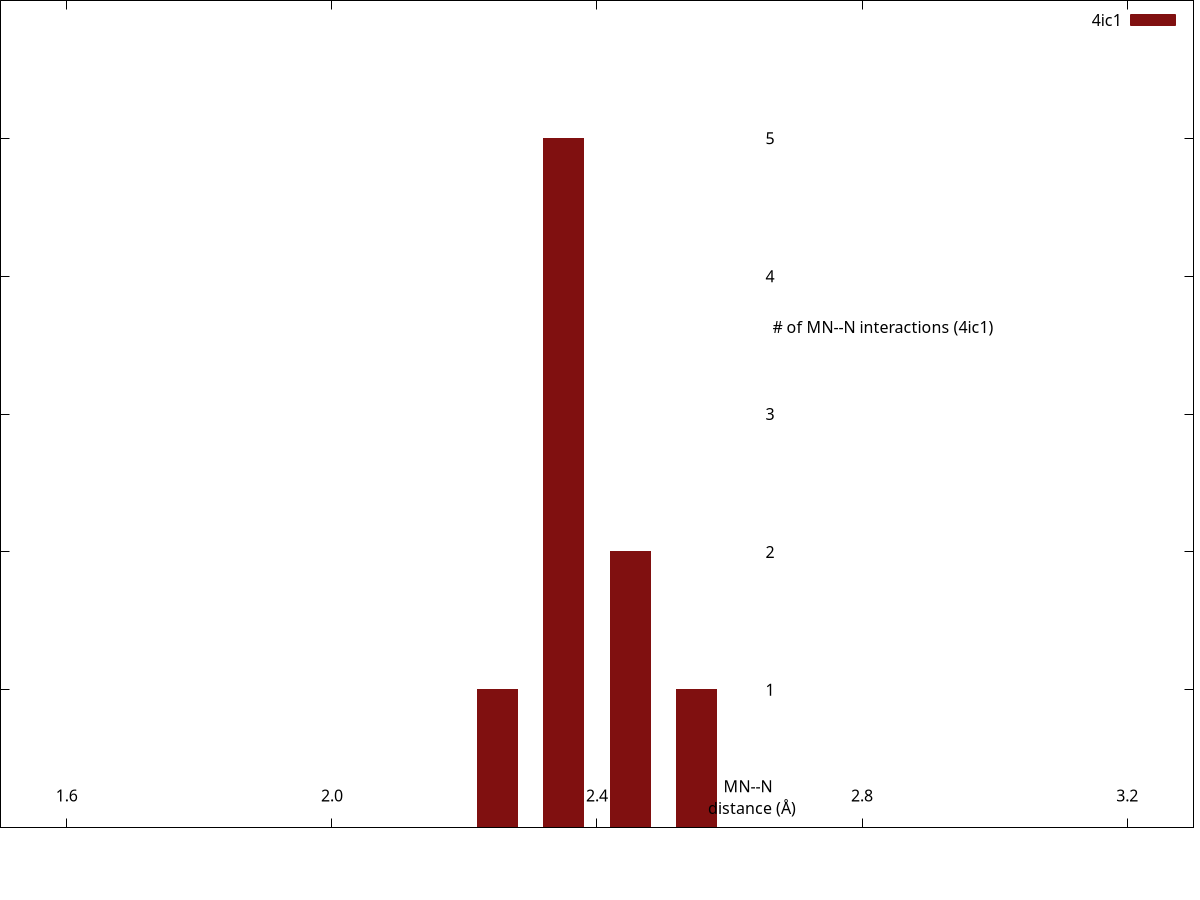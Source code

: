 set encoding iso_8859_1
set terminal pngcairo transparent enhanced size 340, 160 font "Arial Bold,10"
set output "/var/www/html/csgid/app/webroot/neighborhood_temp/4ic1/MN--N.png"
set lmargin at screen 0.00
set bmargin at screen 0.08
set rmargin at screen 0.995
set tmargin at screen 1.00
set xrange [1.5:3.3]
set format x "%3.1f"
set xtics 1.6,0.4,3.2
set xtics offset 0,graph 0.065
set yrange [0:3012]
unset ytics
set y2range [0:6]
set y2tics 1,1,5
set y2tics offset -49,graph 0.00
set y2tics mirror
set view 80,45
set key top right
set boxwidth 0.06
set style fill solid 1.0
set xlabel "MN--N \n distance (\305)" offset 17,4.4
set y2label "# of MN--N interactions (4ic1)" offset -40,4 rotate by 0
plot "-" using ($1+0.05):2 with boxes lc rgb "#801010" axis x1y2 title "4ic1", \
     "/var/www/html/csgid/app/webroot/neighborhood_temp/csd_metal_distances/MN--N.csv" using ($1+0.025):2 with linespoints linewidth 2 pointtype 7 pointsize 0.2 lc rgb "#074a7e" title "CSD^{4}" axis x1y1
2.2	1
2.3	5
2.4	2
2.5	1
e
